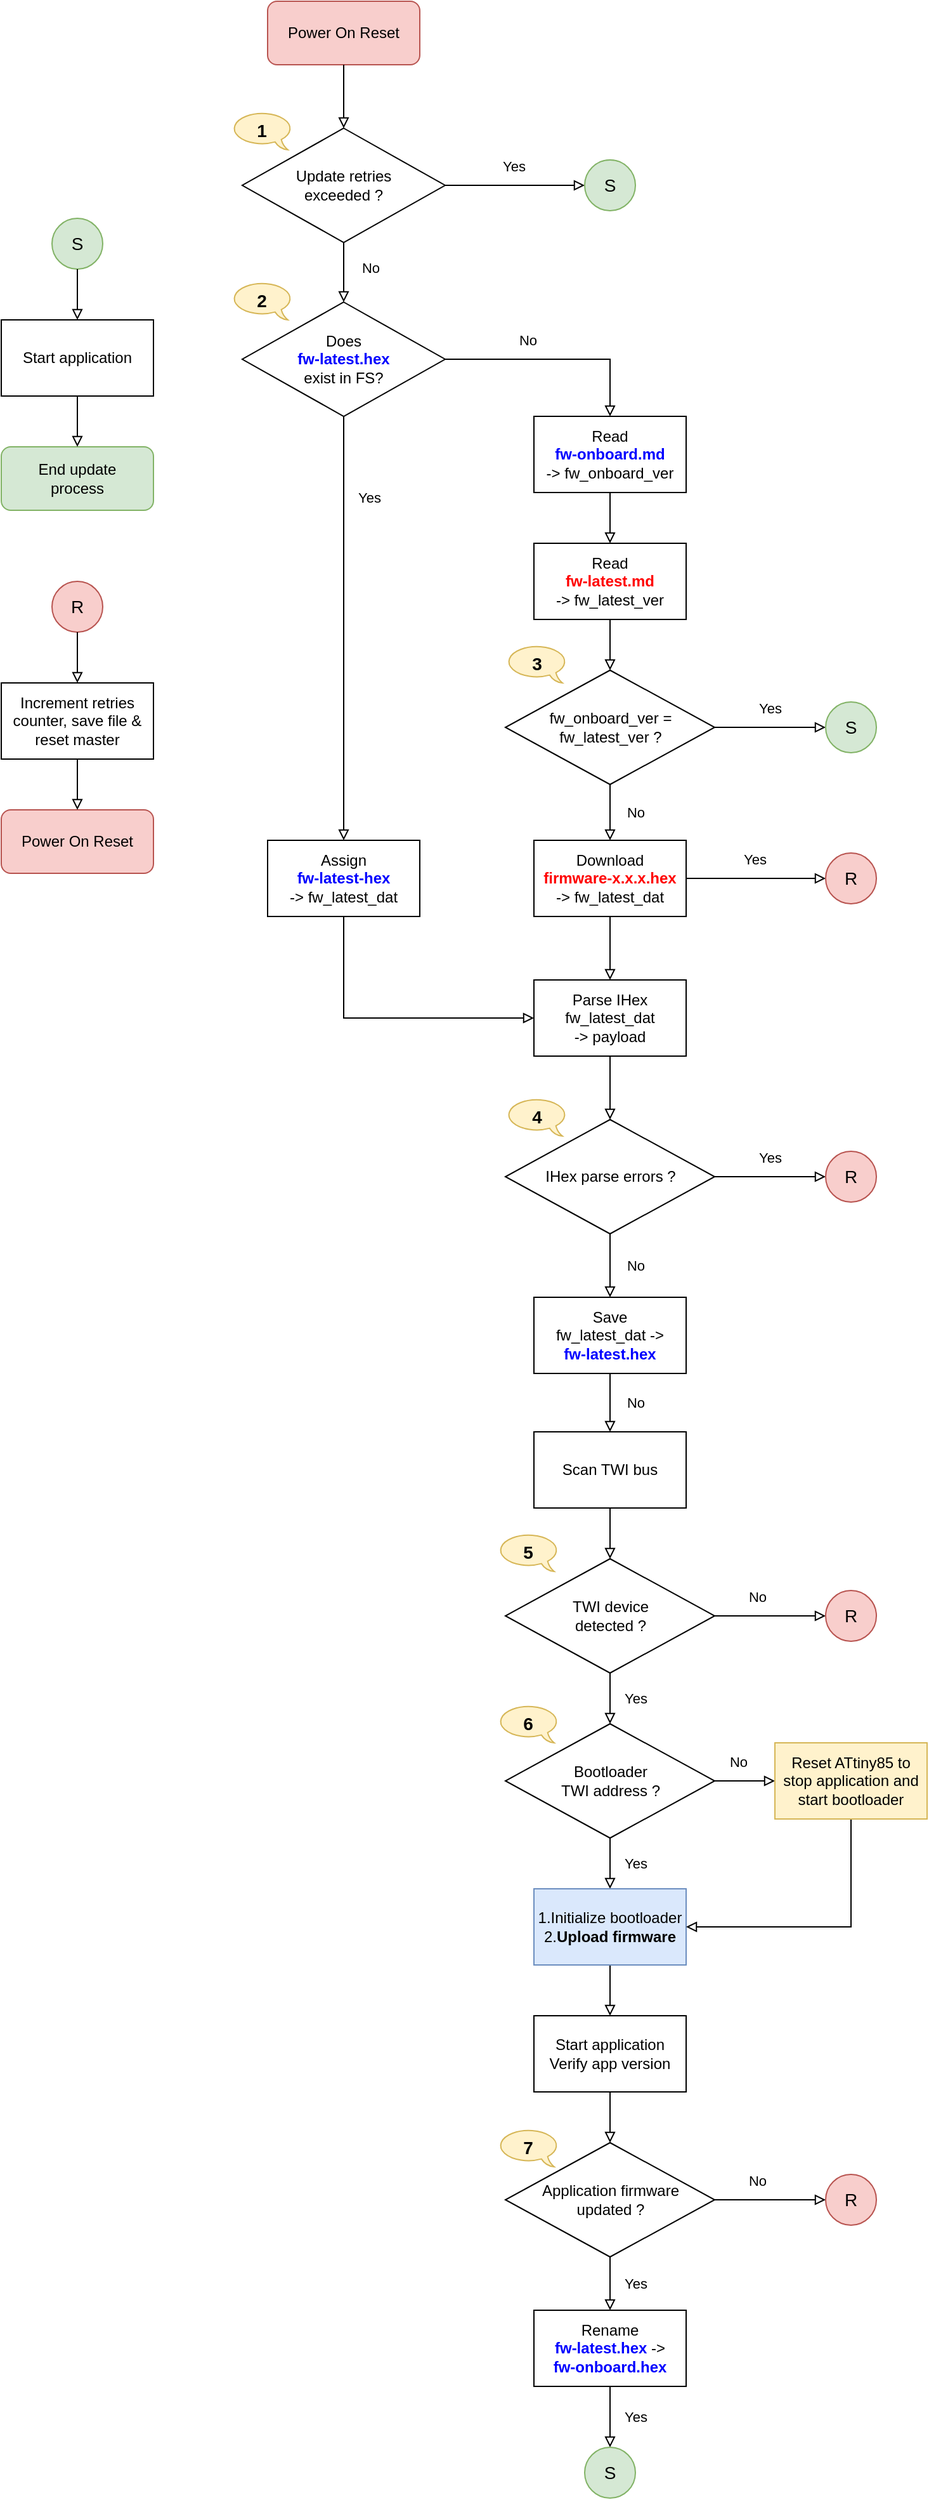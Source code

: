 <mxfile version="13.2.1" type="github">
  <diagram id="b7CmRXWE2GOlUavSTZUe" name="Page-1">
    <mxGraphModel dx="754" dy="710" grid="1" gridSize="10" guides="1" tooltips="1" connect="1" arrows="1" fold="1" page="1" pageScale="1" pageWidth="827" pageHeight="1169" math="0" shadow="0">
      <root>
        <mxCell id="0" />
        <mxCell id="1" parent="0" />
        <mxCell id="aLQe0wNo5wLi3Sxk2y81-3" value="No" style="edgeStyle=orthogonalEdgeStyle;rounded=0;orthogonalLoop=1;jettySize=auto;html=1;entryX=0.5;entryY=0;entryDx=0;entryDy=0;strokeWidth=1;endArrow=block;endFill=0;strokeColor=#000000;exitX=0.5;exitY=1;exitDx=0;exitDy=0;" parent="1" source="DqUX-duL37DNaFb8Gwn0-25" target="aLQe0wNo5wLi3Sxk2y81-2" edge="1">
          <mxGeometry x="-0.149" y="21" relative="1" as="geometry">
            <mxPoint x="140" y="273" as="sourcePoint" />
            <mxPoint as="offset" />
          </mxGeometry>
        </mxCell>
        <mxCell id="aLQe0wNo5wLi3Sxk2y81-1" value="Power On Reset" style="rounded=1;whiteSpace=wrap;html=1;fillColor=#f8cecc;strokeColor=#b85450;" parent="1" vertex="1">
          <mxGeometry x="259" y="63" width="120" height="50" as="geometry" />
        </mxCell>
        <mxCell id="aLQe0wNo5wLi3Sxk2y81-4" value="No" style="edgeStyle=orthogonalEdgeStyle;rounded=0;orthogonalLoop=1;jettySize=auto;html=1;exitX=1;exitY=0.5;exitDx=0;exitDy=0;endArrow=block;endFill=0;strokeColor=#000000;strokeWidth=1;entryX=0.5;entryY=0;entryDx=0;entryDy=0;" parent="1" source="aLQe0wNo5wLi3Sxk2y81-2" target="aLQe0wNo5wLi3Sxk2y81-6" edge="1">
          <mxGeometry x="-0.259" y="15" relative="1" as="geometry">
            <mxPoint x="559" y="390" as="targetPoint" />
            <mxPoint as="offset" />
          </mxGeometry>
        </mxCell>
        <mxCell id="aLQe0wNo5wLi3Sxk2y81-2" value="Does&lt;br&gt;&lt;font color=&quot;#0000ff&quot;&gt;&lt;b&gt;fw-latest.hex&lt;/b&gt;&lt;/font&gt;&lt;br&gt;exist in FS?" style="rhombus;whiteSpace=wrap;html=1;" parent="1" vertex="1">
          <mxGeometry x="239" y="300" width="160" height="90" as="geometry" />
        </mxCell>
        <mxCell id="aLQe0wNo5wLi3Sxk2y81-5" value="Yes" style="edgeStyle=orthogonalEdgeStyle;rounded=0;orthogonalLoop=1;jettySize=auto;html=1;exitX=0.5;exitY=1;exitDx=0;exitDy=0;endArrow=block;endFill=0;strokeColor=#000000;strokeWidth=1;entryX=0.5;entryY=0;entryDx=0;entryDy=0;" parent="1" source="aLQe0wNo5wLi3Sxk2y81-2" target="CXJbbaDLJKEDGF4cZTQp-16" edge="1">
          <mxGeometry x="-0.617" y="20" relative="1" as="geometry">
            <mxPoint x="359" y="750" as="targetPoint" />
            <mxPoint x="239" y="430" as="sourcePoint" />
            <mxPoint as="offset" />
          </mxGeometry>
        </mxCell>
        <mxCell id="aLQe0wNo5wLi3Sxk2y81-8" style="edgeStyle=orthogonalEdgeStyle;rounded=0;orthogonalLoop=1;jettySize=auto;html=1;exitX=0.5;exitY=1;exitDx=0;exitDy=0;entryX=0.5;entryY=0;entryDx=0;entryDy=0;endArrow=block;endFill=0;strokeColor=#000000;strokeWidth=1;" parent="1" source="aLQe0wNo5wLi3Sxk2y81-6" target="aLQe0wNo5wLi3Sxk2y81-7" edge="1">
          <mxGeometry relative="1" as="geometry" />
        </mxCell>
        <mxCell id="aLQe0wNo5wLi3Sxk2y81-6" value="Read&lt;br&gt;&lt;b&gt;&lt;font color=&quot;#0000ff&quot;&gt;fw-onboard.md&lt;/font&gt;&lt;/b&gt;&lt;br&gt;-&amp;gt; fw_onboard_ver" style="rounded=0;whiteSpace=wrap;html=1;" parent="1" vertex="1">
          <mxGeometry x="469" y="390" width="120" height="60" as="geometry" />
        </mxCell>
        <mxCell id="aLQe0wNo5wLi3Sxk2y81-16" style="edgeStyle=orthogonalEdgeStyle;rounded=0;orthogonalLoop=1;jettySize=auto;html=1;exitX=0.5;exitY=1;exitDx=0;exitDy=0;entryX=0.5;entryY=0;entryDx=0;entryDy=0;endArrow=block;endFill=0;strokeColor=#000000;strokeWidth=1;" parent="1" source="aLQe0wNo5wLi3Sxk2y81-7" target="aLQe0wNo5wLi3Sxk2y81-9" edge="1">
          <mxGeometry relative="1" as="geometry" />
        </mxCell>
        <mxCell id="aLQe0wNo5wLi3Sxk2y81-7" value="Read&lt;br&gt;&lt;b&gt;&lt;font color=&quot;#ff0000&quot;&gt;fw-latest.md&lt;/font&gt;&lt;/b&gt;&lt;br&gt;-&amp;gt; fw_latest_ver" style="rounded=0;whiteSpace=wrap;html=1;" parent="1" vertex="1">
          <mxGeometry x="469" y="490" width="120" height="60" as="geometry" />
        </mxCell>
        <mxCell id="aLQe0wNo5wLi3Sxk2y81-17" value="No" style="edgeStyle=orthogonalEdgeStyle;rounded=0;orthogonalLoop=1;jettySize=auto;html=1;exitX=0.5;exitY=1;exitDx=0;exitDy=0;endArrow=block;endFill=0;strokeColor=#000000;strokeWidth=1;entryX=0.5;entryY=0;entryDx=0;entryDy=0;" parent="1" source="aLQe0wNo5wLi3Sxk2y81-9" target="CXJbbaDLJKEDGF4cZTQp-2" edge="1">
          <mxGeometry y="20" relative="1" as="geometry">
            <mxPoint as="offset" />
            <mxPoint x="439" y="694" as="targetPoint" />
          </mxGeometry>
        </mxCell>
        <mxCell id="aLQe0wNo5wLi3Sxk2y81-9" value="fw_onboard_ver&amp;nbsp;=&lt;br&gt;fw_latest_ver ?" style="rhombus;whiteSpace=wrap;html=1;" parent="1" vertex="1">
          <mxGeometry x="446.5" y="590" width="165" height="90" as="geometry" />
        </mxCell>
        <mxCell id="aLQe0wNo5wLi3Sxk2y81-11" value="Yes" style="edgeStyle=orthogonalEdgeStyle;rounded=0;orthogonalLoop=1;jettySize=auto;html=1;endArrow=block;endFill=0;strokeColor=#000000;strokeWidth=1;exitX=1;exitY=0.5;exitDx=0;exitDy=0;entryX=0;entryY=0.5;entryDx=0;entryDy=0;" parent="1" source="aLQe0wNo5wLi3Sxk2y81-9" target="rALxHIFjaiXuFr-EPLwB-8" edge="1">
          <mxGeometry x="-0.032" y="15" relative="1" as="geometry">
            <mxPoint x="539" y="710" as="sourcePoint" />
            <mxPoint x="659" y="485" as="targetPoint" />
            <mxPoint x="1" as="offset" />
          </mxGeometry>
        </mxCell>
        <mxCell id="aLQe0wNo5wLi3Sxk2y81-19" style="edgeStyle=orthogonalEdgeStyle;rounded=0;orthogonalLoop=1;jettySize=auto;html=1;exitX=0.5;exitY=1;exitDx=0;exitDy=0;entryX=0.5;entryY=0;entryDx=0;entryDy=0;endArrow=block;endFill=0;strokeColor=#000000;strokeWidth=1;" parent="1" source="aLQe0wNo5wLi3Sxk2y81-13" target="aLQe0wNo5wLi3Sxk2y81-18" edge="1">
          <mxGeometry relative="1" as="geometry" />
        </mxCell>
        <mxCell id="aLQe0wNo5wLi3Sxk2y81-13" value="Scan TWI bus" style="rounded=0;whiteSpace=wrap;html=1;" parent="1" vertex="1">
          <mxGeometry x="469" y="1190" width="120" height="60" as="geometry" />
        </mxCell>
        <mxCell id="aLQe0wNo5wLi3Sxk2y81-21" value="No" style="edgeStyle=orthogonalEdgeStyle;rounded=0;orthogonalLoop=1;jettySize=auto;html=1;exitX=1;exitY=0.5;exitDx=0;exitDy=0;entryX=0;entryY=0.5;entryDx=0;entryDy=0;endArrow=block;endFill=0;strokeColor=#000000;strokeWidth=1;" parent="1" source="aLQe0wNo5wLi3Sxk2y81-18" target="DqUX-duL37DNaFb8Gwn0-20" edge="1">
          <mxGeometry x="-0.263" y="15" relative="1" as="geometry">
            <mxPoint x="1" as="offset" />
            <mxPoint x="659" y="1335" as="targetPoint" />
          </mxGeometry>
        </mxCell>
        <mxCell id="aLQe0wNo5wLi3Sxk2y81-23" value="Yes" style="edgeStyle=orthogonalEdgeStyle;rounded=0;orthogonalLoop=1;jettySize=auto;html=1;exitX=0.5;exitY=1;exitDx=0;exitDy=0;entryX=0.5;entryY=0;entryDx=0;entryDy=0;endArrow=block;endFill=0;strokeColor=#000000;strokeWidth=1;" parent="1" source="aLQe0wNo5wLi3Sxk2y81-18" target="aLQe0wNo5wLi3Sxk2y81-22" edge="1">
          <mxGeometry y="20" relative="1" as="geometry">
            <mxPoint as="offset" />
          </mxGeometry>
        </mxCell>
        <mxCell id="aLQe0wNo5wLi3Sxk2y81-18" value="TWI device&lt;br&gt;detected ?" style="rhombus;whiteSpace=wrap;html=1;" parent="1" vertex="1">
          <mxGeometry x="446.5" y="1290" width="165" height="90" as="geometry" />
        </mxCell>
        <mxCell id="aLQe0wNo5wLi3Sxk2y81-26" value="Yes" style="edgeStyle=orthogonalEdgeStyle;rounded=0;orthogonalLoop=1;jettySize=auto;html=1;exitX=0.5;exitY=1;exitDx=0;exitDy=0;entryX=0.5;entryY=0;entryDx=0;entryDy=0;endArrow=block;endFill=0;strokeColor=#000000;strokeWidth=1;" parent="1" source="aLQe0wNo5wLi3Sxk2y81-22" target="aLQe0wNo5wLi3Sxk2y81-30" edge="1">
          <mxGeometry y="20" relative="1" as="geometry">
            <mxPoint x="529" y="1550" as="targetPoint" />
            <mxPoint as="offset" />
          </mxGeometry>
        </mxCell>
        <mxCell id="aLQe0wNo5wLi3Sxk2y81-22" value="Bootloader&lt;br&gt;TWI address ?" style="rhombus;whiteSpace=wrap;html=1;" parent="1" vertex="1">
          <mxGeometry x="446.5" y="1420" width="165" height="90" as="geometry" />
        </mxCell>
        <mxCell id="aLQe0wNo5wLi3Sxk2y81-27" value="No" style="edgeStyle=orthogonalEdgeStyle;rounded=0;orthogonalLoop=1;jettySize=auto;html=1;entryX=0;entryY=0.5;entryDx=0;entryDy=0;endArrow=block;endFill=0;strokeColor=#000000;strokeWidth=1;exitX=1;exitY=0.5;exitDx=0;exitDy=0;" parent="1" source="aLQe0wNo5wLi3Sxk2y81-22" target="aLQe0wNo5wLi3Sxk2y81-38" edge="1">
          <mxGeometry x="-0.263" y="15" relative="1" as="geometry">
            <mxPoint x="629" y="1520" as="sourcePoint" />
            <mxPoint x="1" as="offset" />
            <mxPoint x="659" y="1465" as="targetPoint" />
          </mxGeometry>
        </mxCell>
        <mxCell id="aLQe0wNo5wLi3Sxk2y81-33" style="edgeStyle=orthogonalEdgeStyle;rounded=0;orthogonalLoop=1;jettySize=auto;html=1;exitX=0.5;exitY=1;exitDx=0;exitDy=0;entryX=0.5;entryY=0;entryDx=0;entryDy=0;endArrow=block;endFill=0;strokeColor=#000000;strokeWidth=1;" parent="1" source="aLQe0wNo5wLi3Sxk2y81-30" target="aLQe0wNo5wLi3Sxk2y81-32" edge="1">
          <mxGeometry relative="1" as="geometry" />
        </mxCell>
        <mxCell id="aLQe0wNo5wLi3Sxk2y81-30" value="&lt;div&gt;&lt;span&gt;1.Initialize bootloader&lt;/span&gt;&lt;/div&gt;2.&lt;b&gt;Upload firmware&lt;/b&gt;" style="rounded=0;whiteSpace=wrap;html=1;fillColor=#dae8fc;strokeColor=#6c8ebf;align=center;" parent="1" vertex="1">
          <mxGeometry x="469" y="1550" width="120" height="60" as="geometry" />
        </mxCell>
        <mxCell id="aLQe0wNo5wLi3Sxk2y81-37" style="edgeStyle=orthogonalEdgeStyle;rounded=0;orthogonalLoop=1;jettySize=auto;html=1;exitX=0.5;exitY=1;exitDx=0;exitDy=0;entryX=0.5;entryY=0;entryDx=0;entryDy=0;endArrow=block;endFill=0;strokeColor=#000000;strokeWidth=1;" parent="1" source="aLQe0wNo5wLi3Sxk2y81-32" target="aLQe0wNo5wLi3Sxk2y81-35" edge="1">
          <mxGeometry relative="1" as="geometry" />
        </mxCell>
        <mxCell id="aLQe0wNo5wLi3Sxk2y81-32" value="Start application&lt;br&gt;Verify app version" style="rounded=0;whiteSpace=wrap;html=1;" parent="1" vertex="1">
          <mxGeometry x="469" y="1650" width="120" height="60" as="geometry" />
        </mxCell>
        <mxCell id="aLQe0wNo5wLi3Sxk2y81-34" value="Yes" style="edgeStyle=orthogonalEdgeStyle;rounded=0;orthogonalLoop=1;jettySize=auto;html=1;exitX=0.5;exitY=1;exitDx=0;exitDy=0;endArrow=block;endFill=0;strokeColor=#000000;strokeWidth=1;entryX=0.5;entryY=0;entryDx=0;entryDy=0;" parent="1" source="aLQe0wNo5wLi3Sxk2y81-35" target="CXJbbaDLJKEDGF4cZTQp-1" edge="1">
          <mxGeometry y="20" relative="1" as="geometry">
            <mxPoint x="449" y="1844" as="targetPoint" />
            <mxPoint as="offset" />
          </mxGeometry>
        </mxCell>
        <mxCell id="aLQe0wNo5wLi3Sxk2y81-35" value="Application firmware&lt;br&gt;updated ?" style="rhombus;whiteSpace=wrap;html=1;" parent="1" vertex="1">
          <mxGeometry x="446.5" y="1750" width="165" height="90" as="geometry" />
        </mxCell>
        <mxCell id="aLQe0wNo5wLi3Sxk2y81-36" value="No" style="edgeStyle=orthogonalEdgeStyle;rounded=0;orthogonalLoop=1;jettySize=auto;html=1;entryX=0;entryY=0.5;entryDx=0;entryDy=0;endArrow=block;endFill=0;strokeColor=#000000;strokeWidth=1;exitX=1;exitY=0.5;exitDx=0;exitDy=0;" parent="1" source="aLQe0wNo5wLi3Sxk2y81-35" target="DqUX-duL37DNaFb8Gwn0-24" edge="1">
          <mxGeometry x="-0.263" y="15" relative="1" as="geometry">
            <mxPoint x="629" y="1850" as="sourcePoint" />
            <mxPoint x="1" as="offset" />
            <mxPoint x="659" y="1795" as="targetPoint" />
          </mxGeometry>
        </mxCell>
        <mxCell id="aLQe0wNo5wLi3Sxk2y81-39" style="edgeStyle=orthogonalEdgeStyle;rounded=0;orthogonalLoop=1;jettySize=auto;html=1;exitX=0.5;exitY=1;exitDx=0;exitDy=0;endArrow=block;endFill=0;strokeColor=#000000;strokeWidth=1;entryX=1;entryY=0.5;entryDx=0;entryDy=0;" parent="1" source="aLQe0wNo5wLi3Sxk2y81-38" target="aLQe0wNo5wLi3Sxk2y81-30" edge="1">
          <mxGeometry relative="1" as="geometry">
            <mxPoint x="719" y="1555" as="targetPoint" />
          </mxGeometry>
        </mxCell>
        <mxCell id="aLQe0wNo5wLi3Sxk2y81-38" value="Reset ATtiny85 to&lt;br&gt;stop application and&lt;br&gt;start bootloader&lt;br&gt;&lt;div&gt;&lt;/div&gt;" style="rounded=0;whiteSpace=wrap;html=1;align=center;fillColor=#fff2cc;strokeColor=#d6b656;" parent="1" vertex="1">
          <mxGeometry x="659" y="1435" width="120" height="60" as="geometry" />
        </mxCell>
        <mxCell id="CXJbbaDLJKEDGF4cZTQp-1" value="Rename&lt;br&gt;&lt;b&gt;&lt;font color=&quot;#0000ff&quot;&gt;fw-latest.hex&lt;/font&gt;&lt;/b&gt; -&amp;gt;&lt;br&gt;&lt;b&gt;&lt;font color=&quot;#0000ff&quot;&gt;fw-onboard.hex&lt;/font&gt;&lt;/b&gt;" style="rounded=0;whiteSpace=wrap;html=1;" parent="1" vertex="1">
          <mxGeometry x="469" y="1882" width="120" height="60" as="geometry" />
        </mxCell>
        <mxCell id="CXJbbaDLJKEDGF4cZTQp-2" value="Download&lt;br&gt;&lt;font color=&quot;#ff0000&quot;&gt;&lt;b&gt;firmware-x.x.x.hex&lt;/b&gt;&lt;/font&gt;&lt;br&gt;-&amp;gt; &lt;font&gt;fw_latest_dat&lt;/font&gt;" style="rounded=0;whiteSpace=wrap;html=1;" parent="1" vertex="1">
          <mxGeometry x="469" y="724" width="120" height="60" as="geometry" />
        </mxCell>
        <mxCell id="CXJbbaDLJKEDGF4cZTQp-3" value="Save&lt;br&gt;&lt;font&gt;fw_latest_dat -&amp;gt;&lt;br&gt;&lt;b&gt;&lt;font color=&quot;#0000ff&quot;&gt;fw-latest.hex&lt;/font&gt;&lt;/b&gt;&lt;br&gt;&lt;/font&gt;" style="rounded=0;whiteSpace=wrap;html=1;" parent="1" vertex="1">
          <mxGeometry x="469" y="1084" width="120" height="60" as="geometry" />
        </mxCell>
        <mxCell id="CXJbbaDLJKEDGF4cZTQp-5" style="edgeStyle=orthogonalEdgeStyle;rounded=0;orthogonalLoop=1;jettySize=auto;html=1;endArrow=block;endFill=0;strokeColor=#000000;strokeWidth=1;exitX=0.5;exitY=1;exitDx=0;exitDy=0;entryX=0.5;entryY=0;entryDx=0;entryDy=0;" parent="1" source="CXJbbaDLJKEDGF4cZTQp-2" target="CXJbbaDLJKEDGF4cZTQp-6" edge="1">
          <mxGeometry relative="1" as="geometry">
            <mxPoint x="609" y="794" as="sourcePoint" />
            <mxPoint x="429" y="814" as="targetPoint" />
          </mxGeometry>
        </mxCell>
        <mxCell id="CXJbbaDLJKEDGF4cZTQp-6" value="Parse IHex&lt;br&gt;&lt;font&gt;fw_latest_dat &lt;br&gt;-&amp;gt; payload&lt;br&gt;&lt;/font&gt;" style="rounded=0;whiteSpace=wrap;html=1;" parent="1" vertex="1">
          <mxGeometry x="469" y="834" width="120" height="60" as="geometry" />
        </mxCell>
        <mxCell id="CXJbbaDLJKEDGF4cZTQp-7" value="IHex parse errors ?" style="rhombus;whiteSpace=wrap;html=1;" parent="1" vertex="1">
          <mxGeometry x="446.5" y="944" width="165" height="90" as="geometry" />
        </mxCell>
        <mxCell id="CXJbbaDLJKEDGF4cZTQp-8" value="No" style="edgeStyle=orthogonalEdgeStyle;rounded=0;orthogonalLoop=1;jettySize=auto;html=1;endArrow=block;endFill=0;strokeColor=#000000;strokeWidth=1;entryX=0.5;entryY=0;entryDx=0;entryDy=0;exitX=0.5;exitY=1;exitDx=0;exitDy=0;" parent="1" source="CXJbbaDLJKEDGF4cZTQp-7" target="CXJbbaDLJKEDGF4cZTQp-3" edge="1">
          <mxGeometry y="20" relative="1" as="geometry">
            <mxPoint as="offset" />
            <mxPoint x="579" y="1064" as="sourcePoint" />
            <mxPoint x="446.5" y="1078" as="targetPoint" />
          </mxGeometry>
        </mxCell>
        <mxCell id="CXJbbaDLJKEDGF4cZTQp-9" style="edgeStyle=orthogonalEdgeStyle;rounded=0;orthogonalLoop=1;jettySize=auto;html=1;endArrow=block;endFill=0;strokeColor=#000000;strokeWidth=1;entryX=0.5;entryY=0;entryDx=0;entryDy=0;exitX=0.5;exitY=1;exitDx=0;exitDy=0;" parent="1" source="CXJbbaDLJKEDGF4cZTQp-6" target="CXJbbaDLJKEDGF4cZTQp-7" edge="1">
          <mxGeometry relative="1" as="geometry">
            <mxPoint x="599" y="914" as="sourcePoint" />
            <mxPoint x="539" y="844" as="targetPoint" />
          </mxGeometry>
        </mxCell>
        <mxCell id="CXJbbaDLJKEDGF4cZTQp-13" value="No" style="edgeStyle=orthogonalEdgeStyle;rounded=0;orthogonalLoop=1;jettySize=auto;html=1;endArrow=block;endFill=0;strokeColor=#000000;strokeWidth=1;entryX=0.5;entryY=0;entryDx=0;entryDy=0;exitX=0.5;exitY=1;exitDx=0;exitDy=0;" parent="1" source="CXJbbaDLJKEDGF4cZTQp-3" target="aLQe0wNo5wLi3Sxk2y81-13" edge="1">
          <mxGeometry y="20" relative="1" as="geometry">
            <mxPoint as="offset" />
            <mxPoint x="589" y="1174" as="sourcePoint" />
            <mxPoint x="539" y="1094" as="targetPoint" />
          </mxGeometry>
        </mxCell>
        <mxCell id="CXJbbaDLJKEDGF4cZTQp-14" value="Yes" style="edgeStyle=orthogonalEdgeStyle;rounded=0;orthogonalLoop=1;jettySize=auto;html=1;endArrow=block;endFill=0;strokeColor=#000000;strokeWidth=1;exitX=1;exitY=0.5;exitDx=0;exitDy=0;entryX=0;entryY=0.5;entryDx=0;entryDy=0;" parent="1" source="CXJbbaDLJKEDGF4cZTQp-7" target="DqUX-duL37DNaFb8Gwn0-19" edge="1">
          <mxGeometry x="-0.032" y="15" relative="1" as="geometry">
            <mxPoint x="621.5" y="645" as="sourcePoint" />
            <mxPoint x="659" y="989" as="targetPoint" />
            <mxPoint x="1" as="offset" />
          </mxGeometry>
        </mxCell>
        <mxCell id="CXJbbaDLJKEDGF4cZTQp-15" value="Yes" style="edgeStyle=orthogonalEdgeStyle;rounded=0;orthogonalLoop=1;jettySize=auto;html=1;endArrow=block;endFill=0;strokeColor=#000000;strokeWidth=1;exitX=0.5;exitY=1;exitDx=0;exitDy=0;entryX=0.5;entryY=0;entryDx=0;entryDy=0;" parent="1" source="CXJbbaDLJKEDGF4cZTQp-1" target="rALxHIFjaiXuFr-EPLwB-7" edge="1">
          <mxGeometry y="20" relative="1" as="geometry">
            <mxPoint x="529" y="1991" as="targetPoint" />
            <mxPoint as="offset" />
            <mxPoint x="359" y="2012" as="sourcePoint" />
          </mxGeometry>
        </mxCell>
        <mxCell id="CXJbbaDLJKEDGF4cZTQp-16" value="Assign&lt;br&gt;&lt;b&gt;&lt;font color=&quot;#0000ff&quot;&gt;fw-latest-hex&lt;/font&gt;&lt;/b&gt;&lt;br&gt;-&amp;gt; &lt;font&gt;fw_latest_dat&lt;/font&gt;" style="rounded=0;whiteSpace=wrap;html=1;" parent="1" vertex="1">
          <mxGeometry x="259" y="724" width="120" height="60" as="geometry" />
        </mxCell>
        <mxCell id="CXJbbaDLJKEDGF4cZTQp-17" style="edgeStyle=orthogonalEdgeStyle;rounded=0;orthogonalLoop=1;jettySize=auto;html=1;endArrow=block;endFill=0;strokeColor=#000000;strokeWidth=1;exitX=0.5;exitY=1;exitDx=0;exitDy=0;entryX=0;entryY=0.5;entryDx=0;entryDy=0;" parent="1" source="CXJbbaDLJKEDGF4cZTQp-16" target="CXJbbaDLJKEDGF4cZTQp-6" edge="1">
          <mxGeometry relative="1" as="geometry">
            <mxPoint x="539" y="794" as="sourcePoint" />
            <mxPoint x="539" y="844" as="targetPoint" />
          </mxGeometry>
        </mxCell>
        <mxCell id="DqUX-duL37DNaFb8Gwn0-5" value="&lt;font style=&quot;font-size: 14px&quot;&gt;S&lt;/font&gt;" style="ellipse;whiteSpace=wrap;html=1;aspect=fixed;fillColor=#d5e8d4;strokeColor=#82b366;" parent="1" vertex="1">
          <mxGeometry x="89" y="234" width="40" height="40" as="geometry" />
        </mxCell>
        <mxCell id="DqUX-duL37DNaFb8Gwn0-6" value="Start application" style="rounded=0;whiteSpace=wrap;html=1;" parent="1" vertex="1">
          <mxGeometry x="49" y="314" width="120" height="60" as="geometry" />
        </mxCell>
        <mxCell id="DqUX-duL37DNaFb8Gwn0-9" value="" style="edgeStyle=orthogonalEdgeStyle;rounded=0;orthogonalLoop=1;jettySize=auto;html=1;endArrow=block;endFill=0;strokeColor=#000000;strokeWidth=1;entryX=0.5;entryY=0;entryDx=0;entryDy=0;exitX=0.5;exitY=1;exitDx=0;exitDy=0;" parent="1" source="DqUX-duL37DNaFb8Gwn0-5" target="DqUX-duL37DNaFb8Gwn0-6" edge="1">
          <mxGeometry x="-0.026" y="20" relative="1" as="geometry">
            <mxPoint x="129" y="334" as="targetPoint" />
            <mxPoint as="offset" />
            <mxPoint x="89" y="294" as="sourcePoint" />
          </mxGeometry>
        </mxCell>
        <mxCell id="DqUX-duL37DNaFb8Gwn0-16" value="Yes" style="edgeStyle=orthogonalEdgeStyle;rounded=0;orthogonalLoop=1;jettySize=auto;html=1;endArrow=block;endFill=0;strokeColor=#000000;strokeWidth=1;exitX=1;exitY=0.5;exitDx=0;exitDy=0;entryX=0;entryY=0.5;entryDx=0;entryDy=0;" parent="1" source="CXJbbaDLJKEDGF4cZTQp-2" target="DqUX-duL37DNaFb8Gwn0-17" edge="1">
          <mxGeometry x="-0.032" y="15" relative="1" as="geometry">
            <mxPoint x="611.5" y="754" as="sourcePoint" />
            <mxPoint x="639" y="803" as="targetPoint" />
            <mxPoint x="1" as="offset" />
          </mxGeometry>
        </mxCell>
        <mxCell id="DqUX-duL37DNaFb8Gwn0-17" value="&lt;font style=&quot;font-size: 14px&quot;&gt;R&lt;/font&gt;" style="ellipse;whiteSpace=wrap;html=1;aspect=fixed;fillColor=#f8cecc;strokeColor=#b85450;" parent="1" vertex="1">
          <mxGeometry x="699" y="734" width="40" height="40" as="geometry" />
        </mxCell>
        <mxCell id="DqUX-duL37DNaFb8Gwn0-19" value="&lt;font style=&quot;font-size: 14px&quot;&gt;R&lt;/font&gt;" style="ellipse;whiteSpace=wrap;html=1;aspect=fixed;fillColor=#f8cecc;strokeColor=#b85450;" parent="1" vertex="1">
          <mxGeometry x="699" y="969" width="40" height="40" as="geometry" />
        </mxCell>
        <mxCell id="DqUX-duL37DNaFb8Gwn0-20" value="&lt;font style=&quot;font-size: 14px&quot;&gt;R&lt;/font&gt;" style="ellipse;whiteSpace=wrap;html=1;aspect=fixed;fillColor=#f8cecc;strokeColor=#b85450;" parent="1" vertex="1">
          <mxGeometry x="699" y="1315" width="40" height="40" as="geometry" />
        </mxCell>
        <mxCell id="DqUX-duL37DNaFb8Gwn0-21" value="End update&lt;br&gt;process" style="rounded=1;whiteSpace=wrap;html=1;fillColor=#d5e8d4;strokeColor=#82b366;" parent="1" vertex="1">
          <mxGeometry x="49" y="414" width="120" height="50" as="geometry" />
        </mxCell>
        <mxCell id="DqUX-duL37DNaFb8Gwn0-22" value="" style="edgeStyle=orthogonalEdgeStyle;rounded=0;orthogonalLoop=1;jettySize=auto;html=1;endArrow=block;endFill=0;strokeColor=#000000;strokeWidth=1;entryX=0.5;entryY=0;entryDx=0;entryDy=0;exitX=0.5;exitY=1;exitDx=0;exitDy=0;" parent="1" source="DqUX-duL37DNaFb8Gwn0-6" target="DqUX-duL37DNaFb8Gwn0-21" edge="1">
          <mxGeometry x="-0.026" y="20" relative="1" as="geometry">
            <mxPoint x="209" y="423" as="targetPoint" />
            <mxPoint as="offset" />
            <mxPoint x="209" y="383" as="sourcePoint" />
          </mxGeometry>
        </mxCell>
        <mxCell id="DqUX-duL37DNaFb8Gwn0-24" value="&lt;font style=&quot;font-size: 14px&quot;&gt;R&lt;/font&gt;" style="ellipse;whiteSpace=wrap;html=1;aspect=fixed;fillColor=#f8cecc;strokeColor=#b85450;" parent="1" vertex="1">
          <mxGeometry x="699" y="1775" width="40" height="40" as="geometry" />
        </mxCell>
        <mxCell id="DqUX-duL37DNaFb8Gwn0-25" value="Update retries&lt;br&gt;exceeded ?" style="rhombus;whiteSpace=wrap;html=1;" parent="1" vertex="1">
          <mxGeometry x="239" y="163" width="160" height="90" as="geometry" />
        </mxCell>
        <mxCell id="DqUX-duL37DNaFb8Gwn0-26" value="" style="edgeStyle=orthogonalEdgeStyle;rounded=0;orthogonalLoop=1;jettySize=auto;html=1;strokeWidth=1;endArrow=block;endFill=0;strokeColor=#000000;exitX=0.5;exitY=1;exitDx=0;exitDy=0;entryX=0.5;entryY=0;entryDx=0;entryDy=0;" parent="1" source="aLQe0wNo5wLi3Sxk2y81-1" target="DqUX-duL37DNaFb8Gwn0-25" edge="1">
          <mxGeometry x="-0.149" y="21" relative="1" as="geometry">
            <mxPoint x="318.5" y="113" as="sourcePoint" />
            <mxPoint x="430" y="163" as="targetPoint" />
            <mxPoint as="offset" />
          </mxGeometry>
        </mxCell>
        <mxCell id="DqUX-duL37DNaFb8Gwn0-27" value="Yes" style="edgeStyle=orthogonalEdgeStyle;rounded=0;orthogonalLoop=1;jettySize=auto;html=1;endArrow=block;endFill=0;strokeColor=#000000;strokeWidth=1;entryX=0;entryY=0.5;entryDx=0;entryDy=0;exitX=1;exitY=0.5;exitDx=0;exitDy=0;" parent="1" source="DqUX-duL37DNaFb8Gwn0-25" target="mfgTEpgmeUBOBK6n-IBX-1" edge="1">
          <mxGeometry x="-0.032" y="15" relative="1" as="geometry">
            <mxPoint x="410" y="260" as="sourcePoint" />
            <mxPoint x="469" y="208" as="targetPoint" />
            <mxPoint x="1" as="offset" />
          </mxGeometry>
        </mxCell>
        <mxCell id="rALxHIFjaiXuFr-EPLwB-2" value="&lt;font style=&quot;font-size: 14px&quot;&gt;R&lt;/font&gt;" style="ellipse;whiteSpace=wrap;html=1;aspect=fixed;fillColor=#f8cecc;strokeColor=#b85450;" parent="1" vertex="1">
          <mxGeometry x="89" y="520" width="40" height="40" as="geometry" />
        </mxCell>
        <mxCell id="rALxHIFjaiXuFr-EPLwB-3" value="Increment retries counter, save file &amp;amp; reset master" style="rounded=0;whiteSpace=wrap;html=1;" parent="1" vertex="1">
          <mxGeometry x="49" y="600" width="120" height="60" as="geometry" />
        </mxCell>
        <mxCell id="rALxHIFjaiXuFr-EPLwB-4" value="" style="edgeStyle=orthogonalEdgeStyle;rounded=0;orthogonalLoop=1;jettySize=auto;html=1;endArrow=block;endFill=0;strokeColor=#000000;strokeWidth=1;entryX=0.5;entryY=0;entryDx=0;entryDy=0;exitX=0.5;exitY=1;exitDx=0;exitDy=0;" parent="1" source="rALxHIFjaiXuFr-EPLwB-2" target="rALxHIFjaiXuFr-EPLwB-3" edge="1">
          <mxGeometry x="-0.026" y="20" relative="1" as="geometry">
            <mxPoint x="129" y="620" as="targetPoint" />
            <mxPoint as="offset" />
            <mxPoint x="89" y="580" as="sourcePoint" />
          </mxGeometry>
        </mxCell>
        <mxCell id="rALxHIFjaiXuFr-EPLwB-5" value="Power On Reset" style="rounded=1;whiteSpace=wrap;html=1;fillColor=#f8cecc;strokeColor=#b85450;" parent="1" vertex="1">
          <mxGeometry x="49" y="700" width="120" height="50" as="geometry" />
        </mxCell>
        <mxCell id="rALxHIFjaiXuFr-EPLwB-6" value="" style="edgeStyle=orthogonalEdgeStyle;rounded=0;orthogonalLoop=1;jettySize=auto;html=1;endArrow=block;endFill=0;strokeColor=#000000;strokeWidth=1;entryX=0.5;entryY=0;entryDx=0;entryDy=0;exitX=0.5;exitY=1;exitDx=0;exitDy=0;" parent="1" source="rALxHIFjaiXuFr-EPLwB-3" target="rALxHIFjaiXuFr-EPLwB-5" edge="1">
          <mxGeometry x="-0.026" y="20" relative="1" as="geometry">
            <mxPoint x="209" y="709" as="targetPoint" />
            <mxPoint as="offset" />
            <mxPoint x="209" y="669" as="sourcePoint" />
          </mxGeometry>
        </mxCell>
        <mxCell id="rALxHIFjaiXuFr-EPLwB-7" value="&lt;font style=&quot;font-size: 14px&quot;&gt;S&lt;/font&gt;" style="ellipse;whiteSpace=wrap;html=1;aspect=fixed;fillColor=#d5e8d4;strokeColor=#82b366;" parent="1" vertex="1">
          <mxGeometry x="509" y="1990" width="40" height="40" as="geometry" />
        </mxCell>
        <mxCell id="rALxHIFjaiXuFr-EPLwB-8" value="&lt;font style=&quot;font-size: 14px&quot;&gt;S&lt;/font&gt;" style="ellipse;whiteSpace=wrap;html=1;aspect=fixed;fillColor=#d5e8d4;strokeColor=#82b366;" parent="1" vertex="1">
          <mxGeometry x="699" y="615" width="40" height="40" as="geometry" />
        </mxCell>
        <mxCell id="mfgTEpgmeUBOBK6n-IBX-1" value="&lt;font style=&quot;font-size: 14px&quot;&gt;S&lt;/font&gt;" style="ellipse;whiteSpace=wrap;html=1;aspect=fixed;fillColor=#d5e8d4;strokeColor=#82b366;" parent="1" vertex="1">
          <mxGeometry x="509" y="188" width="40" height="40" as="geometry" />
        </mxCell>
        <mxCell id="nFl4lprx6UwOzpVi_gMF-3" value="&lt;b&gt;&lt;font style=&quot;font-size: 14px&quot;&gt;1&lt;/font&gt;&lt;/b&gt;" style="whiteSpace=wrap;html=1;shape=mxgraph.basic.oval_callout;flipH=1;fillColor=#fff2cc;strokeColor=#d6b656;" vertex="1" parent="1">
          <mxGeometry x="230" y="150" width="49" height="30" as="geometry" />
        </mxCell>
        <mxCell id="nFl4lprx6UwOzpVi_gMF-4" value="&lt;b&gt;&lt;font style=&quot;font-size: 14px&quot;&gt;2&lt;/font&gt;&lt;/b&gt;" style="whiteSpace=wrap;html=1;shape=mxgraph.basic.oval_callout;flipH=1;fillColor=#fff2cc;strokeColor=#d6b656;" vertex="1" parent="1">
          <mxGeometry x="230" y="284" width="49" height="30" as="geometry" />
        </mxCell>
        <mxCell id="nFl4lprx6UwOzpVi_gMF-5" value="&lt;b&gt;&lt;font style=&quot;font-size: 14px&quot;&gt;3&lt;/font&gt;&lt;/b&gt;" style="whiteSpace=wrap;html=1;shape=mxgraph.basic.oval_callout;flipH=1;fillColor=#fff2cc;strokeColor=#d6b656;" vertex="1" parent="1">
          <mxGeometry x="446.5" y="570" width="49" height="30" as="geometry" />
        </mxCell>
        <mxCell id="nFl4lprx6UwOzpVi_gMF-6" value="&lt;b&gt;&lt;font style=&quot;font-size: 14px&quot;&gt;4&lt;/font&gt;&lt;/b&gt;" style="whiteSpace=wrap;html=1;shape=mxgraph.basic.oval_callout;flipH=1;fillColor=#fff2cc;strokeColor=#d6b656;" vertex="1" parent="1">
          <mxGeometry x="446.5" y="927" width="49" height="30" as="geometry" />
        </mxCell>
        <mxCell id="nFl4lprx6UwOzpVi_gMF-7" value="&lt;b&gt;&lt;font style=&quot;font-size: 14px&quot;&gt;5&lt;/font&gt;&lt;/b&gt;" style="whiteSpace=wrap;html=1;shape=mxgraph.basic.oval_callout;flipH=1;fillColor=#fff2cc;strokeColor=#d6b656;" vertex="1" parent="1">
          <mxGeometry x="440" y="1270" width="49" height="30" as="geometry" />
        </mxCell>
        <mxCell id="nFl4lprx6UwOzpVi_gMF-8" value="&lt;b&gt;&lt;font style=&quot;font-size: 14px&quot;&gt;6&lt;/font&gt;&lt;/b&gt;" style="whiteSpace=wrap;html=1;shape=mxgraph.basic.oval_callout;flipH=1;fillColor=#fff2cc;strokeColor=#d6b656;" vertex="1" parent="1">
          <mxGeometry x="440" y="1405" width="49" height="30" as="geometry" />
        </mxCell>
        <mxCell id="nFl4lprx6UwOzpVi_gMF-9" value="&lt;b&gt;&lt;font style=&quot;font-size: 14px&quot;&gt;7&lt;/font&gt;&lt;/b&gt;" style="whiteSpace=wrap;html=1;shape=mxgraph.basic.oval_callout;flipH=1;fillColor=#fff2cc;strokeColor=#d6b656;" vertex="1" parent="1">
          <mxGeometry x="440" y="1739" width="49" height="30" as="geometry" />
        </mxCell>
      </root>
    </mxGraphModel>
  </diagram>
</mxfile>
